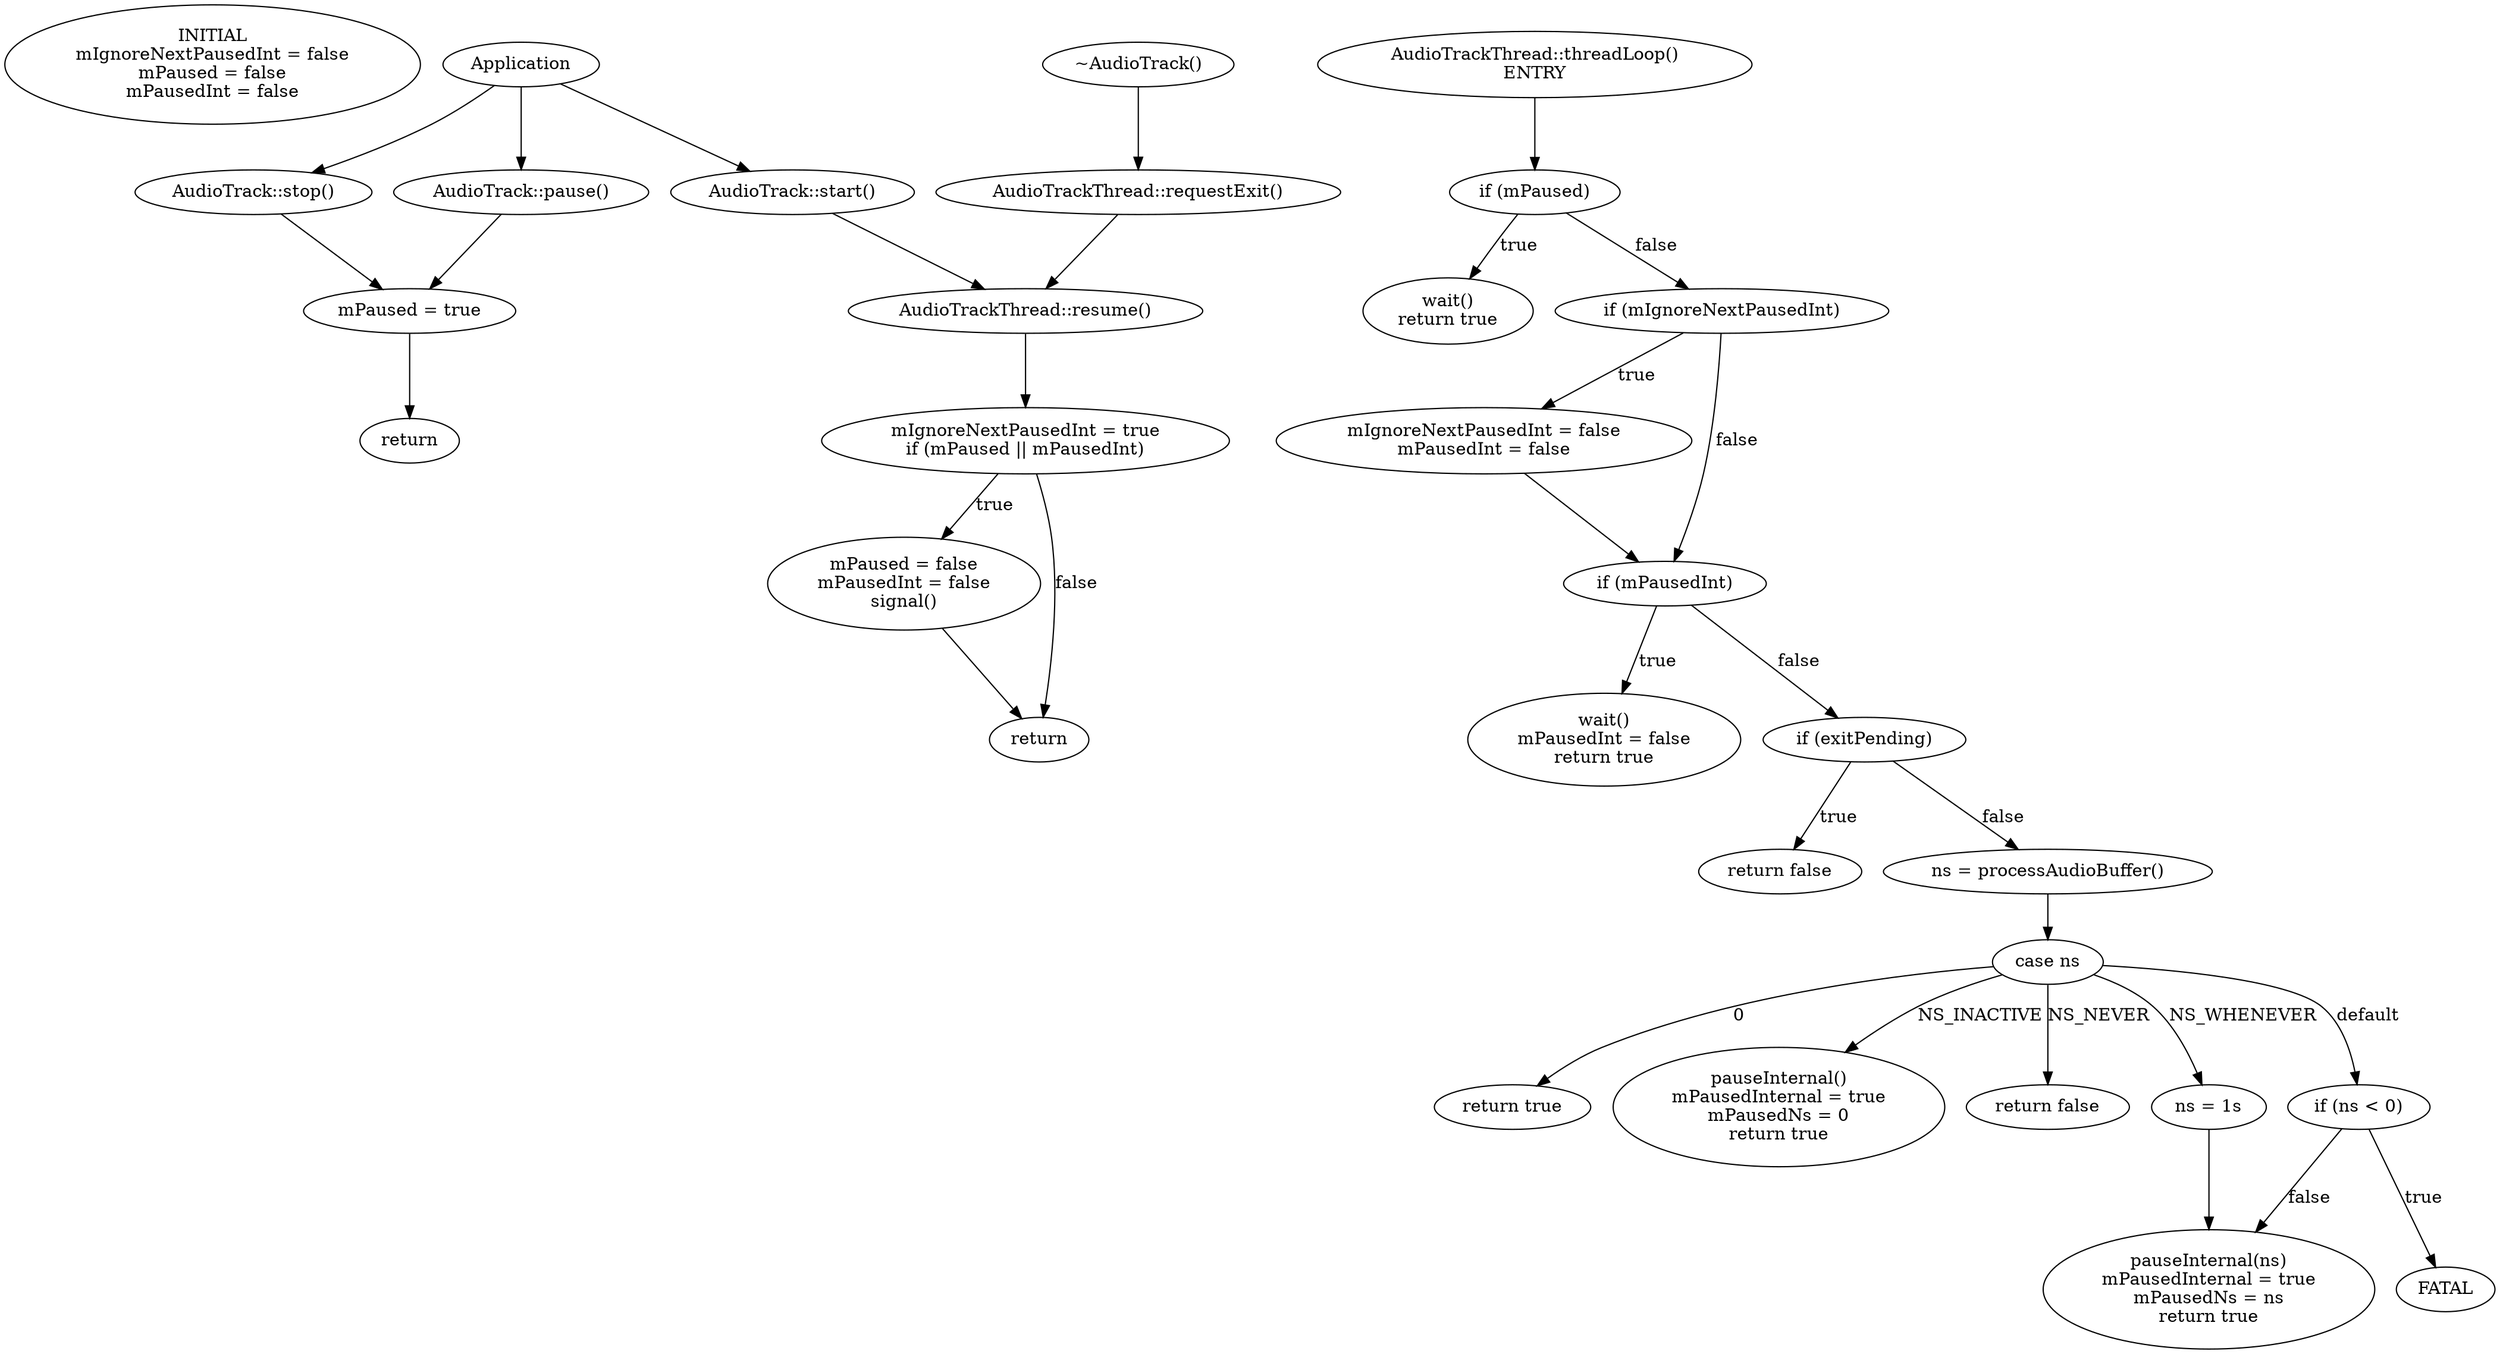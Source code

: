 digraph paused {
initial [label="INITIAL\n\
mIgnoreNextPausedInt = false\n\
mPaused = false\n\
mPausedInt = false"];

resume_body [label="mIgnoreNextPausedInt = true\nif (mPaused || mPausedInt)"];
resume_paused [label="mPaused = false\nmPausedInt = false\nsignal()"];
resume_paused -> resume_merged;
resume_merged [label="return"];

Application -> ATstop;
ATstop [label="AudioTrack::stop()"];
ATstop -> pause;
Application -> ATpause;
ATpause [label="AudioTrack::pause()"];
ATpause -> pause;
ATstart -> resume;
ATstart [label="AudioTrack::start()"];
destructor [label="~AudioTrack()"];
destructor -> requestExit;
requestExit [label="AudioTrackThread::requestExit()"];
requestExit -> resume;
Application -> ATstart;

resume [label="AudioTrackThread::resume()"];
resume -> resume_body;

resume_body -> resume_paused [label="true"];
resume_body -> resume_merged [label="false"];

pause [label="mPaused = true"];
pause -> return;

threadLoop [label="AudioTrackThread::threadLoop()\nENTRY"];
threadLoop -> threadLoop_1;
threadLoop_1 [label="if (mPaused)"];
threadLoop_1 -> threadLoop_1_true [label="true"];
threadLoop_1 -> threadLoop_2 [label="false"];
threadLoop_1_true [label="wait()\nreturn true"];
threadLoop_2 [label="if (mIgnoreNextPausedInt)"];
threadLoop_2 -> threadLoop_2_true [label="true"];
threadLoop_2 -> threadLoop_3 [label="false"];
threadLoop_2_true [label="mIgnoreNextPausedInt = false\nmPausedInt = false"];
threadLoop_2_true -> threadLoop_3;
threadLoop_3 [label="if (mPausedInt)"];
threadLoop_3 -> threadLoop_3_true [label="true"];
threadLoop_3 -> threadLoop_4 [label="false"];
threadLoop_3_true [label="wait()\nmPausedInt = false\nreturn true"];
threadLoop_4 [label="if (exitPending)"];
threadLoop_4 -> threadLoop_4_true [label="true"];
threadLoop_4 -> threadLoop_5 [label="false"];
threadLoop_4_true [label="return false"];
threadLoop_5 [label="ns = processAudioBuffer()"];
threadLoop_5 -> threadLoop_6;
threadLoop_6 [label="case ns"];
threadLoop_6 -> threadLoop_6_0 [label="0"];
threadLoop_6 -> threadLoop_6_NS_INACTIVE [label="NS_INACTIVE"];
threadLoop_6 -> threadLoop_6_NS_NEVER [label="NS_NEVER"];
threadLoop_6 -> threadLoop_6_NS_WHENEVER [label="NS_WHENEVER"];
threadLoop_6 -> threadLoop_6_default [label="default"];
threadLoop_6_default [label="if (ns < 0)"];
threadLoop_6_default -> threadLoop_6_default_true [label="true"];
threadLoop_6_default -> threadLoop_6_default_false [label="false"];
threadLoop_6_default_true [label="FATAL"];
threadLoop_6_default_false [label="pauseInternal(ns)\nmPausedInternal = true\nmPausedNs = ns\nreturn true"];
threadLoop_6_0 [label="return true"];
threadLoop_6_NS_INACTIVE [label="pauseInternal()\nmPausedInternal = true\nmPausedNs = 0\nreturn true"];
threadLoop_6_NS_NEVER [label="return false"];
threadLoop_6_NS_WHENEVER [label="ns = 1s"];
threadLoop_6_NS_WHENEVER -> threadLoop_6_default_false;

}
